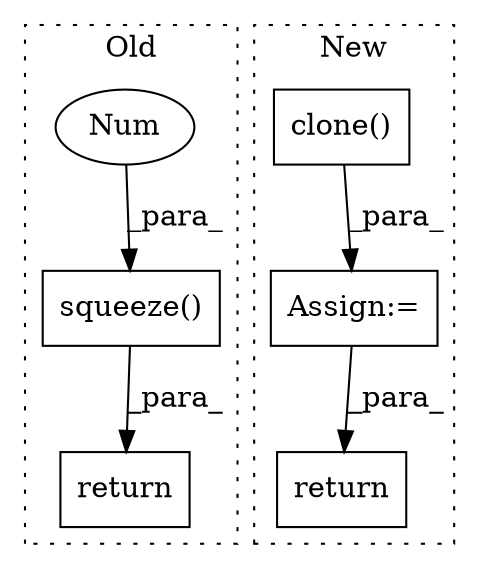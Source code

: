 digraph G {
subgraph cluster0 {
1 [label="squeeze()" a="75" s="1120,1131" l="10,1" shape="box"];
3 [label="Num" a="76" s="1130" l="1" shape="ellipse"];
5 [label="return" a="93" s="1113" l="7" shape="box"];
label = "Old";
style="dotted";
}
subgraph cluster1 {
2 [label="clone()" a="75" s="1015" l="9" shape="box"];
4 [label="Assign:=" a="68" s="1012" l="3" shape="box"];
6 [label="return" a="93" s="1323" l="7" shape="box"];
label = "New";
style="dotted";
}
1 -> 5 [label="_para_"];
2 -> 4 [label="_para_"];
3 -> 1 [label="_para_"];
4 -> 6 [label="_para_"];
}